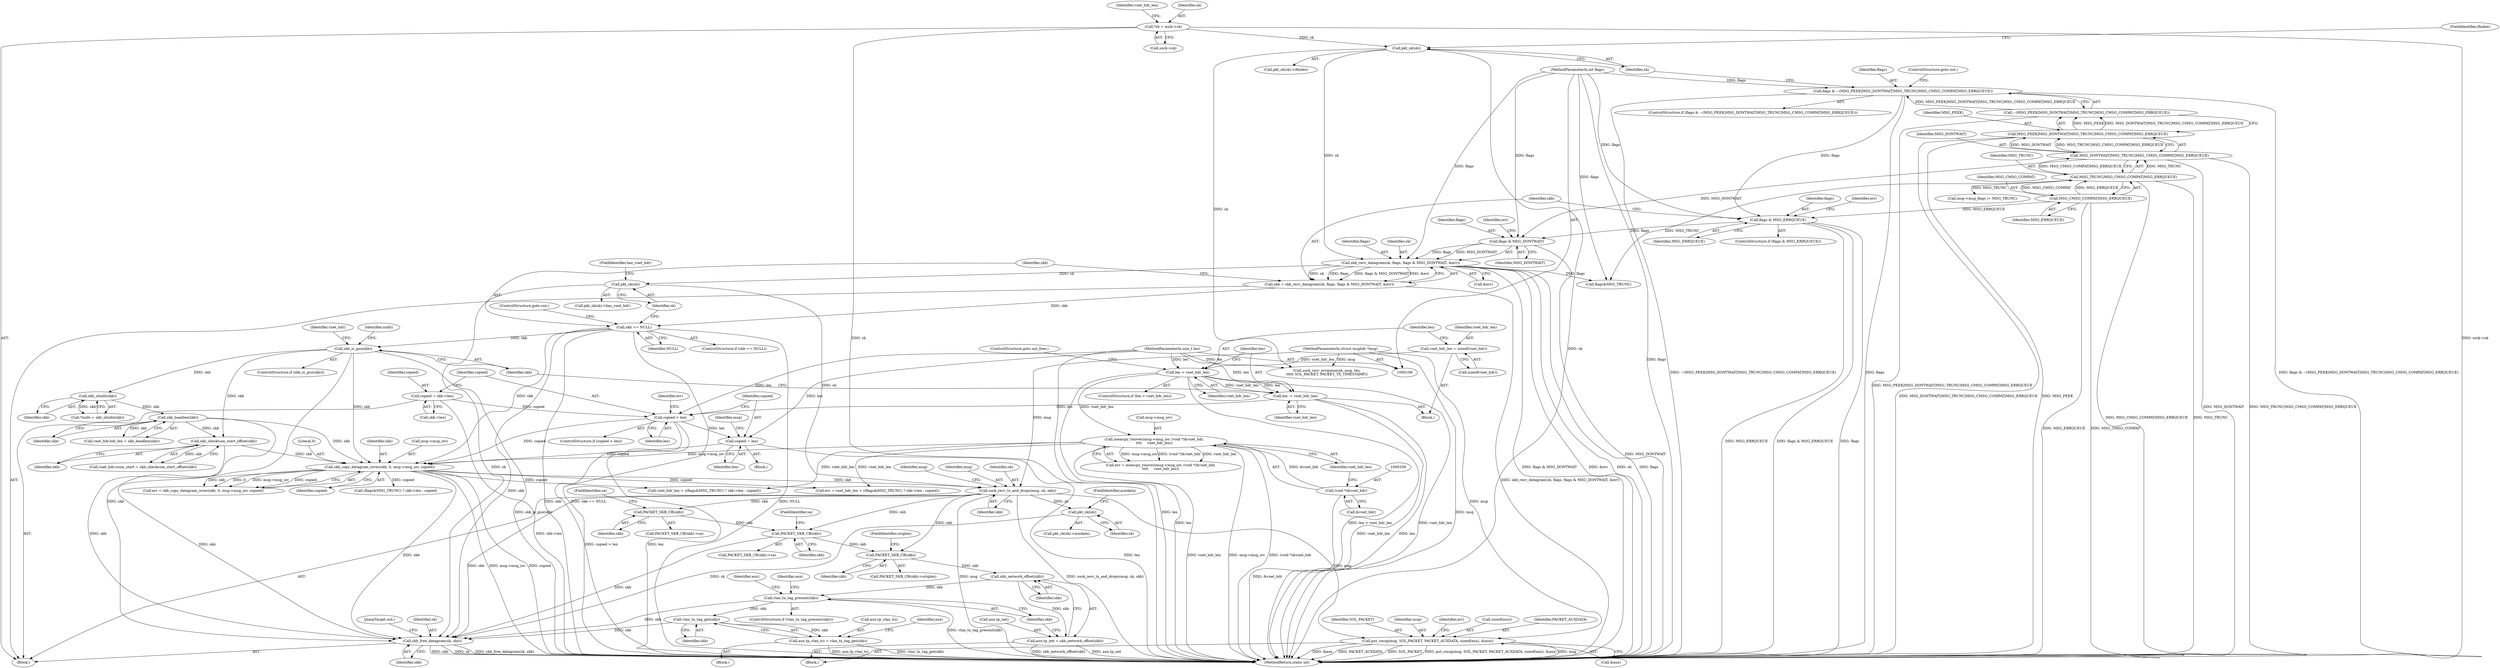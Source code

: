 digraph "0_linux_f3d3342602f8bcbf37d7c46641cb9bca7618eb1c_26@API" {
"1000378" [label="(Call,sock_recv_ts_and_drops(msg, sk, skb))"];
"1000111" [label="(MethodParameterIn,struct msghdr *msg)"];
"1000187" [label="(Call,pkt_sk(sk))"];
"1000172" [label="(Call,skb_recv_datagram(sk, flags, flags & MSG_DONTWAIT, &err))"];
"1000149" [label="(Call,pkt_sk(sk))"];
"1000116" [label="(Call,*sk = sock->sk)"];
"1000175" [label="(Call,flags & MSG_DONTWAIT)"];
"1000157" [label="(Call,flags & MSG_ERRQUEUE)"];
"1000133" [label="(Call,flags & ~(MSG_PEEK|MSG_DONTWAIT|MSG_TRUNC|MSG_CMSG_COMPAT|MSG_ERRQUEUE))"];
"1000113" [label="(MethodParameterIn,int flags)"];
"1000135" [label="(Call,~(MSG_PEEK|MSG_DONTWAIT|MSG_TRUNC|MSG_CMSG_COMPAT|MSG_ERRQUEUE))"];
"1000136" [label="(Call,MSG_PEEK|MSG_DONTWAIT|MSG_TRUNC|MSG_CMSG_COMPAT|MSG_ERRQUEUE)"];
"1000138" [label="(Call,MSG_DONTWAIT|MSG_TRUNC|MSG_CMSG_COMPAT|MSG_ERRQUEUE)"];
"1000140" [label="(Call,MSG_TRUNC|MSG_CMSG_COMPAT|MSG_ERRQUEUE)"];
"1000142" [label="(Call,MSG_CMSG_COMPAT|MSG_ERRQUEUE)"];
"1000368" [label="(Call,skb_copy_datagram_iovec(skb, 0, msg->msg_iov, copied))"];
"1000181" [label="(Call,skb == NULL)"];
"1000170" [label="(Call,skb = skb_recv_datagram(sk, flags, flags & MSG_DONTWAIT, &err))"];
"1000310" [label="(Call,skb_checksum_start_offset(skb))"];
"1000211" [label="(Call,skb_is_gso(skb))"];
"1000223" [label="(Call,skb_headlen(skb))"];
"1000217" [label="(Call,skb_shinfo(skb))"];
"1000334" [label="(Call,memcpy_toiovec(msg->msg_iov, (void *)&vnet_hdr,\n\t\t\t\t     vnet_hdr_len))"];
"1000338" [label="(Call,(void *)&vnet_hdr)"];
"1000203" [label="(Call,len < vnet_hdr_len)"];
"1000112" [label="(MethodParameterIn,size_t len)"];
"1000198" [label="(Call,vnet_hdr_len = sizeof(vnet_hdr))"];
"1000354" [label="(Call,copied > len)"];
"1000348" [label="(Call,copied = skb->len)"];
"1000207" [label="(Call,len -= vnet_hdr_len)"];
"1000358" [label="(Call,copied = len)"];
"1000408" [label="(Call,PACKET_SKB_CB(skb))"];
"1000418" [label="(Call,PACKET_SKB_CB(skb))"];
"1000452" [label="(Call,PACKET_SKB_CB(skb))"];
"1000471" [label="(Call,skb_network_offset(skb))"];
"1000467" [label="(Call,aux.tp_net = skb_network_offset(skb))"];
"1000474" [label="(Call,vlan_tx_tag_present(skb))"];
"1000481" [label="(Call,vlan_tx_tag_get(skb))"];
"1000477" [label="(Call,aux.tp_vlan_tci = vlan_tx_tag_get(skb))"];
"1000521" [label="(Call,skb_free_datagram(sk, skb))"];
"1000426" [label="(Call,pkt_sk(sk))"];
"1000500" [label="(Call,put_cmsg(msg, SOL_PACKET, PACKET_AUXDATA, sizeof(aux), &aux))"];
"1000481" [label="(Call,vlan_tx_tag_get(skb))"];
"1000503" [label="(Identifier,PACKET_AUXDATA)"];
"1000369" [label="(Identifier,skb)"];
"1000451" [label="(Call,PACKET_SKB_CB(skb)->origlen)"];
"1000513" [label="(Call,flags&MSG_TRUNC)"];
"1000371" [label="(Call,msg->msg_iov)"];
"1000353" [label="(ControlStructure,if (copied > len))"];
"1000219" [label="(Call,vnet_hdr.hdr_len = skb_headlen(skb))"];
"1000143" [label="(Identifier,MSG_CMSG_COMPAT)"];
"1000202" [label="(ControlStructure,if (len < vnet_hdr_len))"];
"1000420" [label="(FieldIdentifier,sa)"];
"1000350" [label="(Call,skb->len)"];
"1000200" [label="(Call,sizeof(vnet_hdr))"];
"1000492" [label="(Identifier,aux)"];
"1000524" [label="(JumpTarget,out:)"];
"1000354" [label="(Call,copied > len)"];
"1000187" [label="(Call,pkt_sk(sk))"];
"1000417" [label="(Call,PACKET_SKB_CB(skb)->sa)"];
"1000135" [label="(Call,~(MSG_PEEK|MSG_DONTWAIT|MSG_TRUNC|MSG_CMSG_COMPAT|MSG_ERRQUEUE))"];
"1000478" [label="(Call,aux.tp_vlan_tci)"];
"1000510" [label="(Call,vnet_hdr_len + ((flags&MSG_TRUNC) ? skb->len : copied))"];
"1000111" [label="(MethodParameterIn,struct msghdr *msg)"];
"1000203" [label="(Call,len < vnet_hdr_len)"];
"1000176" [label="(Identifier,flags)"];
"1000335" [label="(Call,msg->msg_iov)"];
"1000190" [label="(Block,)"];
"1000349" [label="(Identifier,copied)"];
"1000140" [label="(Call,MSG_TRUNC|MSG_CMSG_COMPAT|MSG_ERRQUEUE)"];
"1000506" [label="(Call,&aux)"];
"1000512" [label="(Call,(flags&MSG_TRUNC) ? skb->len : copied)"];
"1000114" [label="(Block,)"];
"1000342" [label="(Identifier,vnet_hdr_len)"];
"1000473" [label="(ControlStructure,if (vlan_tx_tag_present(skb)))"];
"1000113" [label="(MethodParameterIn,int flags)"];
"1000145" [label="(ControlStructure,goto out;)"];
"1000189" [label="(FieldIdentifier,has_vnet_hdr)"];
"1000453" [label="(Identifier,skb)"];
"1000419" [label="(Identifier,skb)"];
"1000427" [label="(Identifier,sk)"];
"1000198" [label="(Call,vnet_hdr_len = sizeof(vnet_hdr))"];
"1000186" [label="(Call,pkt_sk(sk)->has_vnet_hdr)"];
"1000182" [label="(Identifier,skb)"];
"1000384" [label="(Identifier,msg)"];
"1000224" [label="(Identifier,skb)"];
"1000156" [label="(ControlStructure,if (flags & MSG_ERRQUEUE))"];
"1000410" [label="(FieldIdentifier,sa)"];
"1000180" [label="(ControlStructure,if (skb == NULL))"];
"1000334" [label="(Call,memcpy_toiovec(msg->msg_iov, (void *)&vnet_hdr,\n\t\t\t\t     vnet_hdr_len))"];
"1000212" [label="(Identifier,skb)"];
"1000144" [label="(Identifier,MSG_ERRQUEUE)"];
"1000311" [label="(Identifier,skb)"];
"1000218" [label="(Identifier,skb)"];
"1000215" [label="(Call,*sinfo = skb_shinfo(skb))"];
"1000179" [label="(Identifier,err)"];
"1000137" [label="(Identifier,MSG_PEEK)"];
"1000159" [label="(Identifier,MSG_ERRQUEUE)"];
"1000162" [label="(Identifier,err)"];
"1000471" [label="(Call,skb_network_offset(skb))"];
"1000485" [label="(Identifier,aux)"];
"1000175" [label="(Call,flags & MSG_DONTWAIT)"];
"1000408" [label="(Call,PACKET_SKB_CB(skb))"];
"1000409" [label="(Identifier,skb)"];
"1000381" [label="(Identifier,skb)"];
"1000151" [label="(FieldIdentifier,ifindex)"];
"1000177" [label="(Identifier,MSG_DONTWAIT)"];
"1000132" [label="(ControlStructure,if (flags & ~(MSG_PEEK|MSG_DONTWAIT|MSG_TRUNC|MSG_CMSG_COMPAT|MSG_ERRQUEUE)))"];
"1000521" [label="(Call,skb_free_datagram(sk, skb))"];
"1000217" [label="(Call,skb_shinfo(skb))"];
"1000205" [label="(Identifier,vnet_hdr_len)"];
"1000527" [label="(MethodReturn,static int)"];
"1000425" [label="(Call,pkt_sk(sk)->auxdata)"];
"1000366" [label="(Call,err = skb_copy_datagram_iovec(skb, 0, msg->msg_iov, copied))"];
"1000370" [label="(Literal,0)"];
"1000157" [label="(Call,flags & MSG_ERRQUEUE)"];
"1000426" [label="(Call,pkt_sk(sk))"];
"1000171" [label="(Identifier,skb)"];
"1000523" [label="(Identifier,skb)"];
"1000150" [label="(Identifier,sk)"];
"1000476" [label="(Block,)"];
"1000429" [label="(Block,)"];
"1000306" [label="(Call,vnet_hdr.csum_start = skb_checksum_start_offset(skb))"];
"1000134" [label="(Identifier,flags)"];
"1000348" [label="(Call,copied = skb->len)"];
"1000209" [label="(Identifier,vnet_hdr_len)"];
"1000502" [label="(Identifier,SOL_PACKET)"];
"1000368" [label="(Call,skb_copy_datagram_iovec(skb, 0, msg->msg_iov, copied))"];
"1000204" [label="(Identifier,len)"];
"1000174" [label="(Identifier,flags)"];
"1000310" [label="(Call,skb_checksum_start_offset(skb))"];
"1000206" [label="(ControlStructure,goto out_free;)"];
"1000522" [label="(Identifier,sk)"];
"1000141" [label="(Identifier,MSG_TRUNC)"];
"1000452" [label="(Call,PACKET_SKB_CB(skb))"];
"1000188" [label="(Identifier,sk)"];
"1000359" [label="(Identifier,copied)"];
"1000454" [label="(FieldIdentifier,origlen)"];
"1000184" [label="(ControlStructure,goto out;)"];
"1000360" [label="(Identifier,len)"];
"1000378" [label="(Call,sock_recv_ts_and_drops(msg, sk, skb))"];
"1000148" [label="(Call,pkt_sk(sk)->ifindex)"];
"1000501" [label="(Identifier,msg)"];
"1000173" [label="(Identifier,sk)"];
"1000361" [label="(Call,msg->msg_flags |= MSG_TRUNC)"];
"1000467" [label="(Call,aux.tp_net = skb_network_offset(skb))"];
"1000223" [label="(Call,skb_headlen(skb))"];
"1000428" [label="(FieldIdentifier,auxdata)"];
"1000158" [label="(Identifier,flags)"];
"1000210" [label="(ControlStructure,if (skb_is_gso(skb)))"];
"1000199" [label="(Identifier,vnet_hdr_len)"];
"1000139" [label="(Identifier,MSG_DONTWAIT)"];
"1000118" [label="(Call,sock->sk)"];
"1000508" [label="(Call,err = vnet_hdr_len + ((flags&MSG_TRUNC) ? skb->len : copied))"];
"1000357" [label="(Block,)"];
"1000468" [label="(Call,aux.tp_net)"];
"1000211" [label="(Call,skb_is_gso(skb))"];
"1000418" [label="(Call,PACKET_SKB_CB(skb))"];
"1000367" [label="(Identifier,err)"];
"1000363" [label="(Identifier,msg)"];
"1000112" [label="(MethodParameterIn,size_t len)"];
"1000475" [label="(Identifier,skb)"];
"1000374" [label="(Identifier,copied)"];
"1000472" [label="(Identifier,skb)"];
"1000178" [label="(Call,&err)"];
"1000216" [label="(Identifier,sinfo)"];
"1000207" [label="(Call,len -= vnet_hdr_len)"];
"1000136" [label="(Call,MSG_PEEK|MSG_DONTWAIT|MSG_TRUNC|MSG_CMSG_COMPAT|MSG_ERRQUEUE)"];
"1000163" [label="(Call,sock_recv_errqueue(sk, msg, len,\n\t\t\t\t\t SOL_PACKET, PACKET_TX_TIMESTAMP))"];
"1000116" [label="(Call,*sk = sock->sk)"];
"1000291" [label="(Identifier,vnet_hdr)"];
"1000474" [label="(Call,vlan_tx_tag_present(skb))"];
"1000170" [label="(Call,skb = skb_recv_datagram(sk, flags, flags & MSG_DONTWAIT, &err))"];
"1000133" [label="(Call,flags & ~(MSG_PEEK|MSG_DONTWAIT|MSG_TRUNC|MSG_CMSG_COMPAT|MSG_ERRQUEUE))"];
"1000379" [label="(Identifier,msg)"];
"1000126" [label="(Identifier,vnet_hdr_len)"];
"1000142" [label="(Call,MSG_CMSG_COMPAT|MSG_ERRQUEUE)"];
"1000208" [label="(Identifier,len)"];
"1000500" [label="(Call,put_cmsg(msg, SOL_PACKET, PACKET_AUXDATA, sizeof(aux), &aux))"];
"1000340" [label="(Call,&vnet_hdr)"];
"1000338" [label="(Call,(void *)&vnet_hdr)"];
"1000117" [label="(Identifier,sk)"];
"1000358" [label="(Call,copied = len)"];
"1000183" [label="(Identifier,NULL)"];
"1000380" [label="(Identifier,sk)"];
"1000355" [label="(Identifier,copied)"];
"1000509" [label="(Identifier,err)"];
"1000407" [label="(Call,PACKET_SKB_CB(skb)->sa)"];
"1000181" [label="(Call,skb == NULL)"];
"1000332" [label="(Call,err = memcpy_toiovec(msg->msg_iov, (void *)&vnet_hdr,\n\t\t\t\t     vnet_hdr_len))"];
"1000482" [label="(Identifier,skb)"];
"1000504" [label="(Call,sizeof(aux))"];
"1000138" [label="(Call,MSG_DONTWAIT|MSG_TRUNC|MSG_CMSG_COMPAT|MSG_ERRQUEUE)"];
"1000149" [label="(Call,pkt_sk(sk))"];
"1000479" [label="(Identifier,aux)"];
"1000477" [label="(Call,aux.tp_vlan_tci = vlan_tx_tag_get(skb))"];
"1000356" [label="(Identifier,len)"];
"1000172" [label="(Call,skb_recv_datagram(sk, flags, flags & MSG_DONTWAIT, &err))"];
"1000378" -> "1000114"  [label="AST: "];
"1000378" -> "1000381"  [label="CFG: "];
"1000379" -> "1000378"  [label="AST: "];
"1000380" -> "1000378"  [label="AST: "];
"1000381" -> "1000378"  [label="AST: "];
"1000384" -> "1000378"  [label="CFG: "];
"1000378" -> "1000527"  [label="DDG: msg"];
"1000378" -> "1000527"  [label="DDG: sock_recv_ts_and_drops(msg, sk, skb)"];
"1000111" -> "1000378"  [label="DDG: msg"];
"1000187" -> "1000378"  [label="DDG: sk"];
"1000368" -> "1000378"  [label="DDG: skb"];
"1000378" -> "1000408"  [label="DDG: skb"];
"1000378" -> "1000418"  [label="DDG: skb"];
"1000378" -> "1000426"  [label="DDG: sk"];
"1000378" -> "1000452"  [label="DDG: skb"];
"1000378" -> "1000500"  [label="DDG: msg"];
"1000378" -> "1000521"  [label="DDG: skb"];
"1000111" -> "1000108"  [label="AST: "];
"1000111" -> "1000527"  [label="DDG: msg"];
"1000111" -> "1000163"  [label="DDG: msg"];
"1000111" -> "1000500"  [label="DDG: msg"];
"1000187" -> "1000186"  [label="AST: "];
"1000187" -> "1000188"  [label="CFG: "];
"1000188" -> "1000187"  [label="AST: "];
"1000189" -> "1000187"  [label="CFG: "];
"1000172" -> "1000187"  [label="DDG: sk"];
"1000187" -> "1000521"  [label="DDG: sk"];
"1000172" -> "1000170"  [label="AST: "];
"1000172" -> "1000178"  [label="CFG: "];
"1000173" -> "1000172"  [label="AST: "];
"1000174" -> "1000172"  [label="AST: "];
"1000175" -> "1000172"  [label="AST: "];
"1000178" -> "1000172"  [label="AST: "];
"1000170" -> "1000172"  [label="CFG: "];
"1000172" -> "1000527"  [label="DDG: &err"];
"1000172" -> "1000527"  [label="DDG: sk"];
"1000172" -> "1000527"  [label="DDG: flags"];
"1000172" -> "1000527"  [label="DDG: flags & MSG_DONTWAIT"];
"1000172" -> "1000170"  [label="DDG: sk"];
"1000172" -> "1000170"  [label="DDG: flags"];
"1000172" -> "1000170"  [label="DDG: flags & MSG_DONTWAIT"];
"1000172" -> "1000170"  [label="DDG: &err"];
"1000149" -> "1000172"  [label="DDG: sk"];
"1000175" -> "1000172"  [label="DDG: flags"];
"1000175" -> "1000172"  [label="DDG: MSG_DONTWAIT"];
"1000113" -> "1000172"  [label="DDG: flags"];
"1000172" -> "1000513"  [label="DDG: flags"];
"1000149" -> "1000148"  [label="AST: "];
"1000149" -> "1000150"  [label="CFG: "];
"1000150" -> "1000149"  [label="AST: "];
"1000151" -> "1000149"  [label="CFG: "];
"1000149" -> "1000527"  [label="DDG: sk"];
"1000116" -> "1000149"  [label="DDG: sk"];
"1000149" -> "1000163"  [label="DDG: sk"];
"1000116" -> "1000114"  [label="AST: "];
"1000116" -> "1000118"  [label="CFG: "];
"1000117" -> "1000116"  [label="AST: "];
"1000118" -> "1000116"  [label="AST: "];
"1000126" -> "1000116"  [label="CFG: "];
"1000116" -> "1000527"  [label="DDG: sk"];
"1000116" -> "1000527"  [label="DDG: sock->sk"];
"1000175" -> "1000177"  [label="CFG: "];
"1000176" -> "1000175"  [label="AST: "];
"1000177" -> "1000175"  [label="AST: "];
"1000179" -> "1000175"  [label="CFG: "];
"1000175" -> "1000527"  [label="DDG: MSG_DONTWAIT"];
"1000157" -> "1000175"  [label="DDG: flags"];
"1000113" -> "1000175"  [label="DDG: flags"];
"1000138" -> "1000175"  [label="DDG: MSG_DONTWAIT"];
"1000157" -> "1000156"  [label="AST: "];
"1000157" -> "1000159"  [label="CFG: "];
"1000158" -> "1000157"  [label="AST: "];
"1000159" -> "1000157"  [label="AST: "];
"1000162" -> "1000157"  [label="CFG: "];
"1000171" -> "1000157"  [label="CFG: "];
"1000157" -> "1000527"  [label="DDG: MSG_ERRQUEUE"];
"1000157" -> "1000527"  [label="DDG: flags & MSG_ERRQUEUE"];
"1000157" -> "1000527"  [label="DDG: flags"];
"1000133" -> "1000157"  [label="DDG: flags"];
"1000113" -> "1000157"  [label="DDG: flags"];
"1000142" -> "1000157"  [label="DDG: MSG_ERRQUEUE"];
"1000133" -> "1000132"  [label="AST: "];
"1000133" -> "1000135"  [label="CFG: "];
"1000134" -> "1000133"  [label="AST: "];
"1000135" -> "1000133"  [label="AST: "];
"1000145" -> "1000133"  [label="CFG: "];
"1000150" -> "1000133"  [label="CFG: "];
"1000133" -> "1000527"  [label="DDG: flags"];
"1000133" -> "1000527"  [label="DDG: flags & ~(MSG_PEEK|MSG_DONTWAIT|MSG_TRUNC|MSG_CMSG_COMPAT|MSG_ERRQUEUE)"];
"1000133" -> "1000527"  [label="DDG: ~(MSG_PEEK|MSG_DONTWAIT|MSG_TRUNC|MSG_CMSG_COMPAT|MSG_ERRQUEUE)"];
"1000113" -> "1000133"  [label="DDG: flags"];
"1000135" -> "1000133"  [label="DDG: MSG_PEEK|MSG_DONTWAIT|MSG_TRUNC|MSG_CMSG_COMPAT|MSG_ERRQUEUE"];
"1000113" -> "1000108"  [label="AST: "];
"1000113" -> "1000527"  [label="DDG: flags"];
"1000113" -> "1000513"  [label="DDG: flags"];
"1000135" -> "1000136"  [label="CFG: "];
"1000136" -> "1000135"  [label="AST: "];
"1000135" -> "1000527"  [label="DDG: MSG_PEEK|MSG_DONTWAIT|MSG_TRUNC|MSG_CMSG_COMPAT|MSG_ERRQUEUE"];
"1000136" -> "1000135"  [label="DDG: MSG_PEEK"];
"1000136" -> "1000135"  [label="DDG: MSG_DONTWAIT|MSG_TRUNC|MSG_CMSG_COMPAT|MSG_ERRQUEUE"];
"1000136" -> "1000138"  [label="CFG: "];
"1000137" -> "1000136"  [label="AST: "];
"1000138" -> "1000136"  [label="AST: "];
"1000136" -> "1000527"  [label="DDG: MSG_DONTWAIT|MSG_TRUNC|MSG_CMSG_COMPAT|MSG_ERRQUEUE"];
"1000136" -> "1000527"  [label="DDG: MSG_PEEK"];
"1000138" -> "1000136"  [label="DDG: MSG_DONTWAIT"];
"1000138" -> "1000136"  [label="DDG: MSG_TRUNC|MSG_CMSG_COMPAT|MSG_ERRQUEUE"];
"1000138" -> "1000140"  [label="CFG: "];
"1000139" -> "1000138"  [label="AST: "];
"1000140" -> "1000138"  [label="AST: "];
"1000138" -> "1000527"  [label="DDG: MSG_DONTWAIT"];
"1000138" -> "1000527"  [label="DDG: MSG_TRUNC|MSG_CMSG_COMPAT|MSG_ERRQUEUE"];
"1000140" -> "1000138"  [label="DDG: MSG_TRUNC"];
"1000140" -> "1000138"  [label="DDG: MSG_CMSG_COMPAT|MSG_ERRQUEUE"];
"1000140" -> "1000142"  [label="CFG: "];
"1000141" -> "1000140"  [label="AST: "];
"1000142" -> "1000140"  [label="AST: "];
"1000140" -> "1000527"  [label="DDG: MSG_CMSG_COMPAT|MSG_ERRQUEUE"];
"1000140" -> "1000527"  [label="DDG: MSG_TRUNC"];
"1000142" -> "1000140"  [label="DDG: MSG_CMSG_COMPAT"];
"1000142" -> "1000140"  [label="DDG: MSG_ERRQUEUE"];
"1000140" -> "1000361"  [label="DDG: MSG_TRUNC"];
"1000140" -> "1000513"  [label="DDG: MSG_TRUNC"];
"1000142" -> "1000144"  [label="CFG: "];
"1000143" -> "1000142"  [label="AST: "];
"1000144" -> "1000142"  [label="AST: "];
"1000142" -> "1000527"  [label="DDG: MSG_ERRQUEUE"];
"1000142" -> "1000527"  [label="DDG: MSG_CMSG_COMPAT"];
"1000368" -> "1000366"  [label="AST: "];
"1000368" -> "1000374"  [label="CFG: "];
"1000369" -> "1000368"  [label="AST: "];
"1000370" -> "1000368"  [label="AST: "];
"1000371" -> "1000368"  [label="AST: "];
"1000374" -> "1000368"  [label="AST: "];
"1000366" -> "1000368"  [label="CFG: "];
"1000368" -> "1000527"  [label="DDG: copied"];
"1000368" -> "1000527"  [label="DDG: msg->msg_iov"];
"1000368" -> "1000366"  [label="DDG: skb"];
"1000368" -> "1000366"  [label="DDG: 0"];
"1000368" -> "1000366"  [label="DDG: msg->msg_iov"];
"1000368" -> "1000366"  [label="DDG: copied"];
"1000181" -> "1000368"  [label="DDG: skb"];
"1000310" -> "1000368"  [label="DDG: skb"];
"1000211" -> "1000368"  [label="DDG: skb"];
"1000223" -> "1000368"  [label="DDG: skb"];
"1000334" -> "1000368"  [label="DDG: msg->msg_iov"];
"1000354" -> "1000368"  [label="DDG: copied"];
"1000358" -> "1000368"  [label="DDG: copied"];
"1000368" -> "1000508"  [label="DDG: copied"];
"1000368" -> "1000510"  [label="DDG: copied"];
"1000368" -> "1000512"  [label="DDG: copied"];
"1000368" -> "1000521"  [label="DDG: skb"];
"1000181" -> "1000180"  [label="AST: "];
"1000181" -> "1000183"  [label="CFG: "];
"1000182" -> "1000181"  [label="AST: "];
"1000183" -> "1000181"  [label="AST: "];
"1000184" -> "1000181"  [label="CFG: "];
"1000188" -> "1000181"  [label="CFG: "];
"1000181" -> "1000527"  [label="DDG: skb"];
"1000181" -> "1000527"  [label="DDG: skb == NULL"];
"1000181" -> "1000527"  [label="DDG: NULL"];
"1000170" -> "1000181"  [label="DDG: skb"];
"1000181" -> "1000211"  [label="DDG: skb"];
"1000181" -> "1000521"  [label="DDG: skb"];
"1000170" -> "1000114"  [label="AST: "];
"1000171" -> "1000170"  [label="AST: "];
"1000182" -> "1000170"  [label="CFG: "];
"1000170" -> "1000527"  [label="DDG: skb_recv_datagram(sk, flags, flags & MSG_DONTWAIT, &err)"];
"1000310" -> "1000306"  [label="AST: "];
"1000310" -> "1000311"  [label="CFG: "];
"1000311" -> "1000310"  [label="AST: "];
"1000306" -> "1000310"  [label="CFG: "];
"1000310" -> "1000306"  [label="DDG: skb"];
"1000211" -> "1000310"  [label="DDG: skb"];
"1000223" -> "1000310"  [label="DDG: skb"];
"1000310" -> "1000521"  [label="DDG: skb"];
"1000211" -> "1000210"  [label="AST: "];
"1000211" -> "1000212"  [label="CFG: "];
"1000212" -> "1000211"  [label="AST: "];
"1000216" -> "1000211"  [label="CFG: "];
"1000291" -> "1000211"  [label="CFG: "];
"1000211" -> "1000527"  [label="DDG: skb_is_gso(skb)"];
"1000211" -> "1000217"  [label="DDG: skb"];
"1000211" -> "1000521"  [label="DDG: skb"];
"1000223" -> "1000219"  [label="AST: "];
"1000223" -> "1000224"  [label="CFG: "];
"1000224" -> "1000223"  [label="AST: "];
"1000219" -> "1000223"  [label="CFG: "];
"1000223" -> "1000219"  [label="DDG: skb"];
"1000217" -> "1000223"  [label="DDG: skb"];
"1000223" -> "1000521"  [label="DDG: skb"];
"1000217" -> "1000215"  [label="AST: "];
"1000217" -> "1000218"  [label="CFG: "];
"1000218" -> "1000217"  [label="AST: "];
"1000215" -> "1000217"  [label="CFG: "];
"1000217" -> "1000215"  [label="DDG: skb"];
"1000334" -> "1000332"  [label="AST: "];
"1000334" -> "1000342"  [label="CFG: "];
"1000335" -> "1000334"  [label="AST: "];
"1000338" -> "1000334"  [label="AST: "];
"1000342" -> "1000334"  [label="AST: "];
"1000332" -> "1000334"  [label="CFG: "];
"1000334" -> "1000527"  [label="DDG: (void *)&vnet_hdr"];
"1000334" -> "1000527"  [label="DDG: vnet_hdr_len"];
"1000334" -> "1000527"  [label="DDG: msg->msg_iov"];
"1000334" -> "1000332"  [label="DDG: msg->msg_iov"];
"1000334" -> "1000332"  [label="DDG: (void *)&vnet_hdr"];
"1000334" -> "1000332"  [label="DDG: vnet_hdr_len"];
"1000338" -> "1000334"  [label="DDG: &vnet_hdr"];
"1000203" -> "1000334"  [label="DDG: vnet_hdr_len"];
"1000334" -> "1000508"  [label="DDG: vnet_hdr_len"];
"1000334" -> "1000510"  [label="DDG: vnet_hdr_len"];
"1000338" -> "1000340"  [label="CFG: "];
"1000339" -> "1000338"  [label="AST: "];
"1000340" -> "1000338"  [label="AST: "];
"1000342" -> "1000338"  [label="CFG: "];
"1000338" -> "1000527"  [label="DDG: &vnet_hdr"];
"1000203" -> "1000202"  [label="AST: "];
"1000203" -> "1000205"  [label="CFG: "];
"1000204" -> "1000203"  [label="AST: "];
"1000205" -> "1000203"  [label="AST: "];
"1000206" -> "1000203"  [label="CFG: "];
"1000208" -> "1000203"  [label="CFG: "];
"1000203" -> "1000527"  [label="DDG: len < vnet_hdr_len"];
"1000203" -> "1000527"  [label="DDG: vnet_hdr_len"];
"1000203" -> "1000527"  [label="DDG: len"];
"1000112" -> "1000203"  [label="DDG: len"];
"1000198" -> "1000203"  [label="DDG: vnet_hdr_len"];
"1000203" -> "1000207"  [label="DDG: vnet_hdr_len"];
"1000203" -> "1000207"  [label="DDG: len"];
"1000112" -> "1000108"  [label="AST: "];
"1000112" -> "1000527"  [label="DDG: len"];
"1000112" -> "1000163"  [label="DDG: len"];
"1000112" -> "1000207"  [label="DDG: len"];
"1000112" -> "1000354"  [label="DDG: len"];
"1000112" -> "1000358"  [label="DDG: len"];
"1000198" -> "1000190"  [label="AST: "];
"1000198" -> "1000200"  [label="CFG: "];
"1000199" -> "1000198"  [label="AST: "];
"1000200" -> "1000198"  [label="AST: "];
"1000204" -> "1000198"  [label="CFG: "];
"1000354" -> "1000353"  [label="AST: "];
"1000354" -> "1000356"  [label="CFG: "];
"1000355" -> "1000354"  [label="AST: "];
"1000356" -> "1000354"  [label="AST: "];
"1000359" -> "1000354"  [label="CFG: "];
"1000367" -> "1000354"  [label="CFG: "];
"1000354" -> "1000527"  [label="DDG: len"];
"1000354" -> "1000527"  [label="DDG: copied > len"];
"1000348" -> "1000354"  [label="DDG: copied"];
"1000207" -> "1000354"  [label="DDG: len"];
"1000354" -> "1000358"  [label="DDG: len"];
"1000348" -> "1000114"  [label="AST: "];
"1000348" -> "1000350"  [label="CFG: "];
"1000349" -> "1000348"  [label="AST: "];
"1000350" -> "1000348"  [label="AST: "];
"1000355" -> "1000348"  [label="CFG: "];
"1000348" -> "1000527"  [label="DDG: skb->len"];
"1000207" -> "1000190"  [label="AST: "];
"1000207" -> "1000209"  [label="CFG: "];
"1000208" -> "1000207"  [label="AST: "];
"1000209" -> "1000207"  [label="AST: "];
"1000212" -> "1000207"  [label="CFG: "];
"1000207" -> "1000527"  [label="DDG: vnet_hdr_len"];
"1000207" -> "1000527"  [label="DDG: len"];
"1000358" -> "1000357"  [label="AST: "];
"1000358" -> "1000360"  [label="CFG: "];
"1000359" -> "1000358"  [label="AST: "];
"1000360" -> "1000358"  [label="AST: "];
"1000363" -> "1000358"  [label="CFG: "];
"1000358" -> "1000527"  [label="DDG: len"];
"1000408" -> "1000407"  [label="AST: "];
"1000408" -> "1000409"  [label="CFG: "];
"1000409" -> "1000408"  [label="AST: "];
"1000410" -> "1000408"  [label="CFG: "];
"1000408" -> "1000418"  [label="DDG: skb"];
"1000418" -> "1000417"  [label="AST: "];
"1000418" -> "1000419"  [label="CFG: "];
"1000419" -> "1000418"  [label="AST: "];
"1000420" -> "1000418"  [label="CFG: "];
"1000418" -> "1000452"  [label="DDG: skb"];
"1000418" -> "1000521"  [label="DDG: skb"];
"1000452" -> "1000451"  [label="AST: "];
"1000452" -> "1000453"  [label="CFG: "];
"1000453" -> "1000452"  [label="AST: "];
"1000454" -> "1000452"  [label="CFG: "];
"1000452" -> "1000471"  [label="DDG: skb"];
"1000471" -> "1000467"  [label="AST: "];
"1000471" -> "1000472"  [label="CFG: "];
"1000472" -> "1000471"  [label="AST: "];
"1000467" -> "1000471"  [label="CFG: "];
"1000471" -> "1000467"  [label="DDG: skb"];
"1000471" -> "1000474"  [label="DDG: skb"];
"1000467" -> "1000429"  [label="AST: "];
"1000468" -> "1000467"  [label="AST: "];
"1000475" -> "1000467"  [label="CFG: "];
"1000467" -> "1000527"  [label="DDG: aux.tp_net"];
"1000467" -> "1000527"  [label="DDG: skb_network_offset(skb)"];
"1000474" -> "1000473"  [label="AST: "];
"1000474" -> "1000475"  [label="CFG: "];
"1000475" -> "1000474"  [label="AST: "];
"1000479" -> "1000474"  [label="CFG: "];
"1000492" -> "1000474"  [label="CFG: "];
"1000474" -> "1000527"  [label="DDG: vlan_tx_tag_present(skb)"];
"1000474" -> "1000481"  [label="DDG: skb"];
"1000474" -> "1000521"  [label="DDG: skb"];
"1000481" -> "1000477"  [label="AST: "];
"1000481" -> "1000482"  [label="CFG: "];
"1000482" -> "1000481"  [label="AST: "];
"1000477" -> "1000481"  [label="CFG: "];
"1000481" -> "1000477"  [label="DDG: skb"];
"1000481" -> "1000521"  [label="DDG: skb"];
"1000477" -> "1000476"  [label="AST: "];
"1000478" -> "1000477"  [label="AST: "];
"1000485" -> "1000477"  [label="CFG: "];
"1000477" -> "1000527"  [label="DDG: vlan_tx_tag_get(skb)"];
"1000477" -> "1000527"  [label="DDG: aux.tp_vlan_tci"];
"1000521" -> "1000114"  [label="AST: "];
"1000521" -> "1000523"  [label="CFG: "];
"1000522" -> "1000521"  [label="AST: "];
"1000523" -> "1000521"  [label="AST: "];
"1000524" -> "1000521"  [label="CFG: "];
"1000521" -> "1000527"  [label="DDG: sk"];
"1000521" -> "1000527"  [label="DDG: skb_free_datagram(sk, skb)"];
"1000521" -> "1000527"  [label="DDG: skb"];
"1000426" -> "1000521"  [label="DDG: sk"];
"1000426" -> "1000425"  [label="AST: "];
"1000426" -> "1000427"  [label="CFG: "];
"1000427" -> "1000426"  [label="AST: "];
"1000428" -> "1000426"  [label="CFG: "];
"1000500" -> "1000429"  [label="AST: "];
"1000500" -> "1000506"  [label="CFG: "];
"1000501" -> "1000500"  [label="AST: "];
"1000502" -> "1000500"  [label="AST: "];
"1000503" -> "1000500"  [label="AST: "];
"1000504" -> "1000500"  [label="AST: "];
"1000506" -> "1000500"  [label="AST: "];
"1000509" -> "1000500"  [label="CFG: "];
"1000500" -> "1000527"  [label="DDG: &aux"];
"1000500" -> "1000527"  [label="DDG: PACKET_AUXDATA"];
"1000500" -> "1000527"  [label="DDG: SOL_PACKET"];
"1000500" -> "1000527"  [label="DDG: put_cmsg(msg, SOL_PACKET, PACKET_AUXDATA, sizeof(aux), &aux)"];
"1000500" -> "1000527"  [label="DDG: msg"];
}
